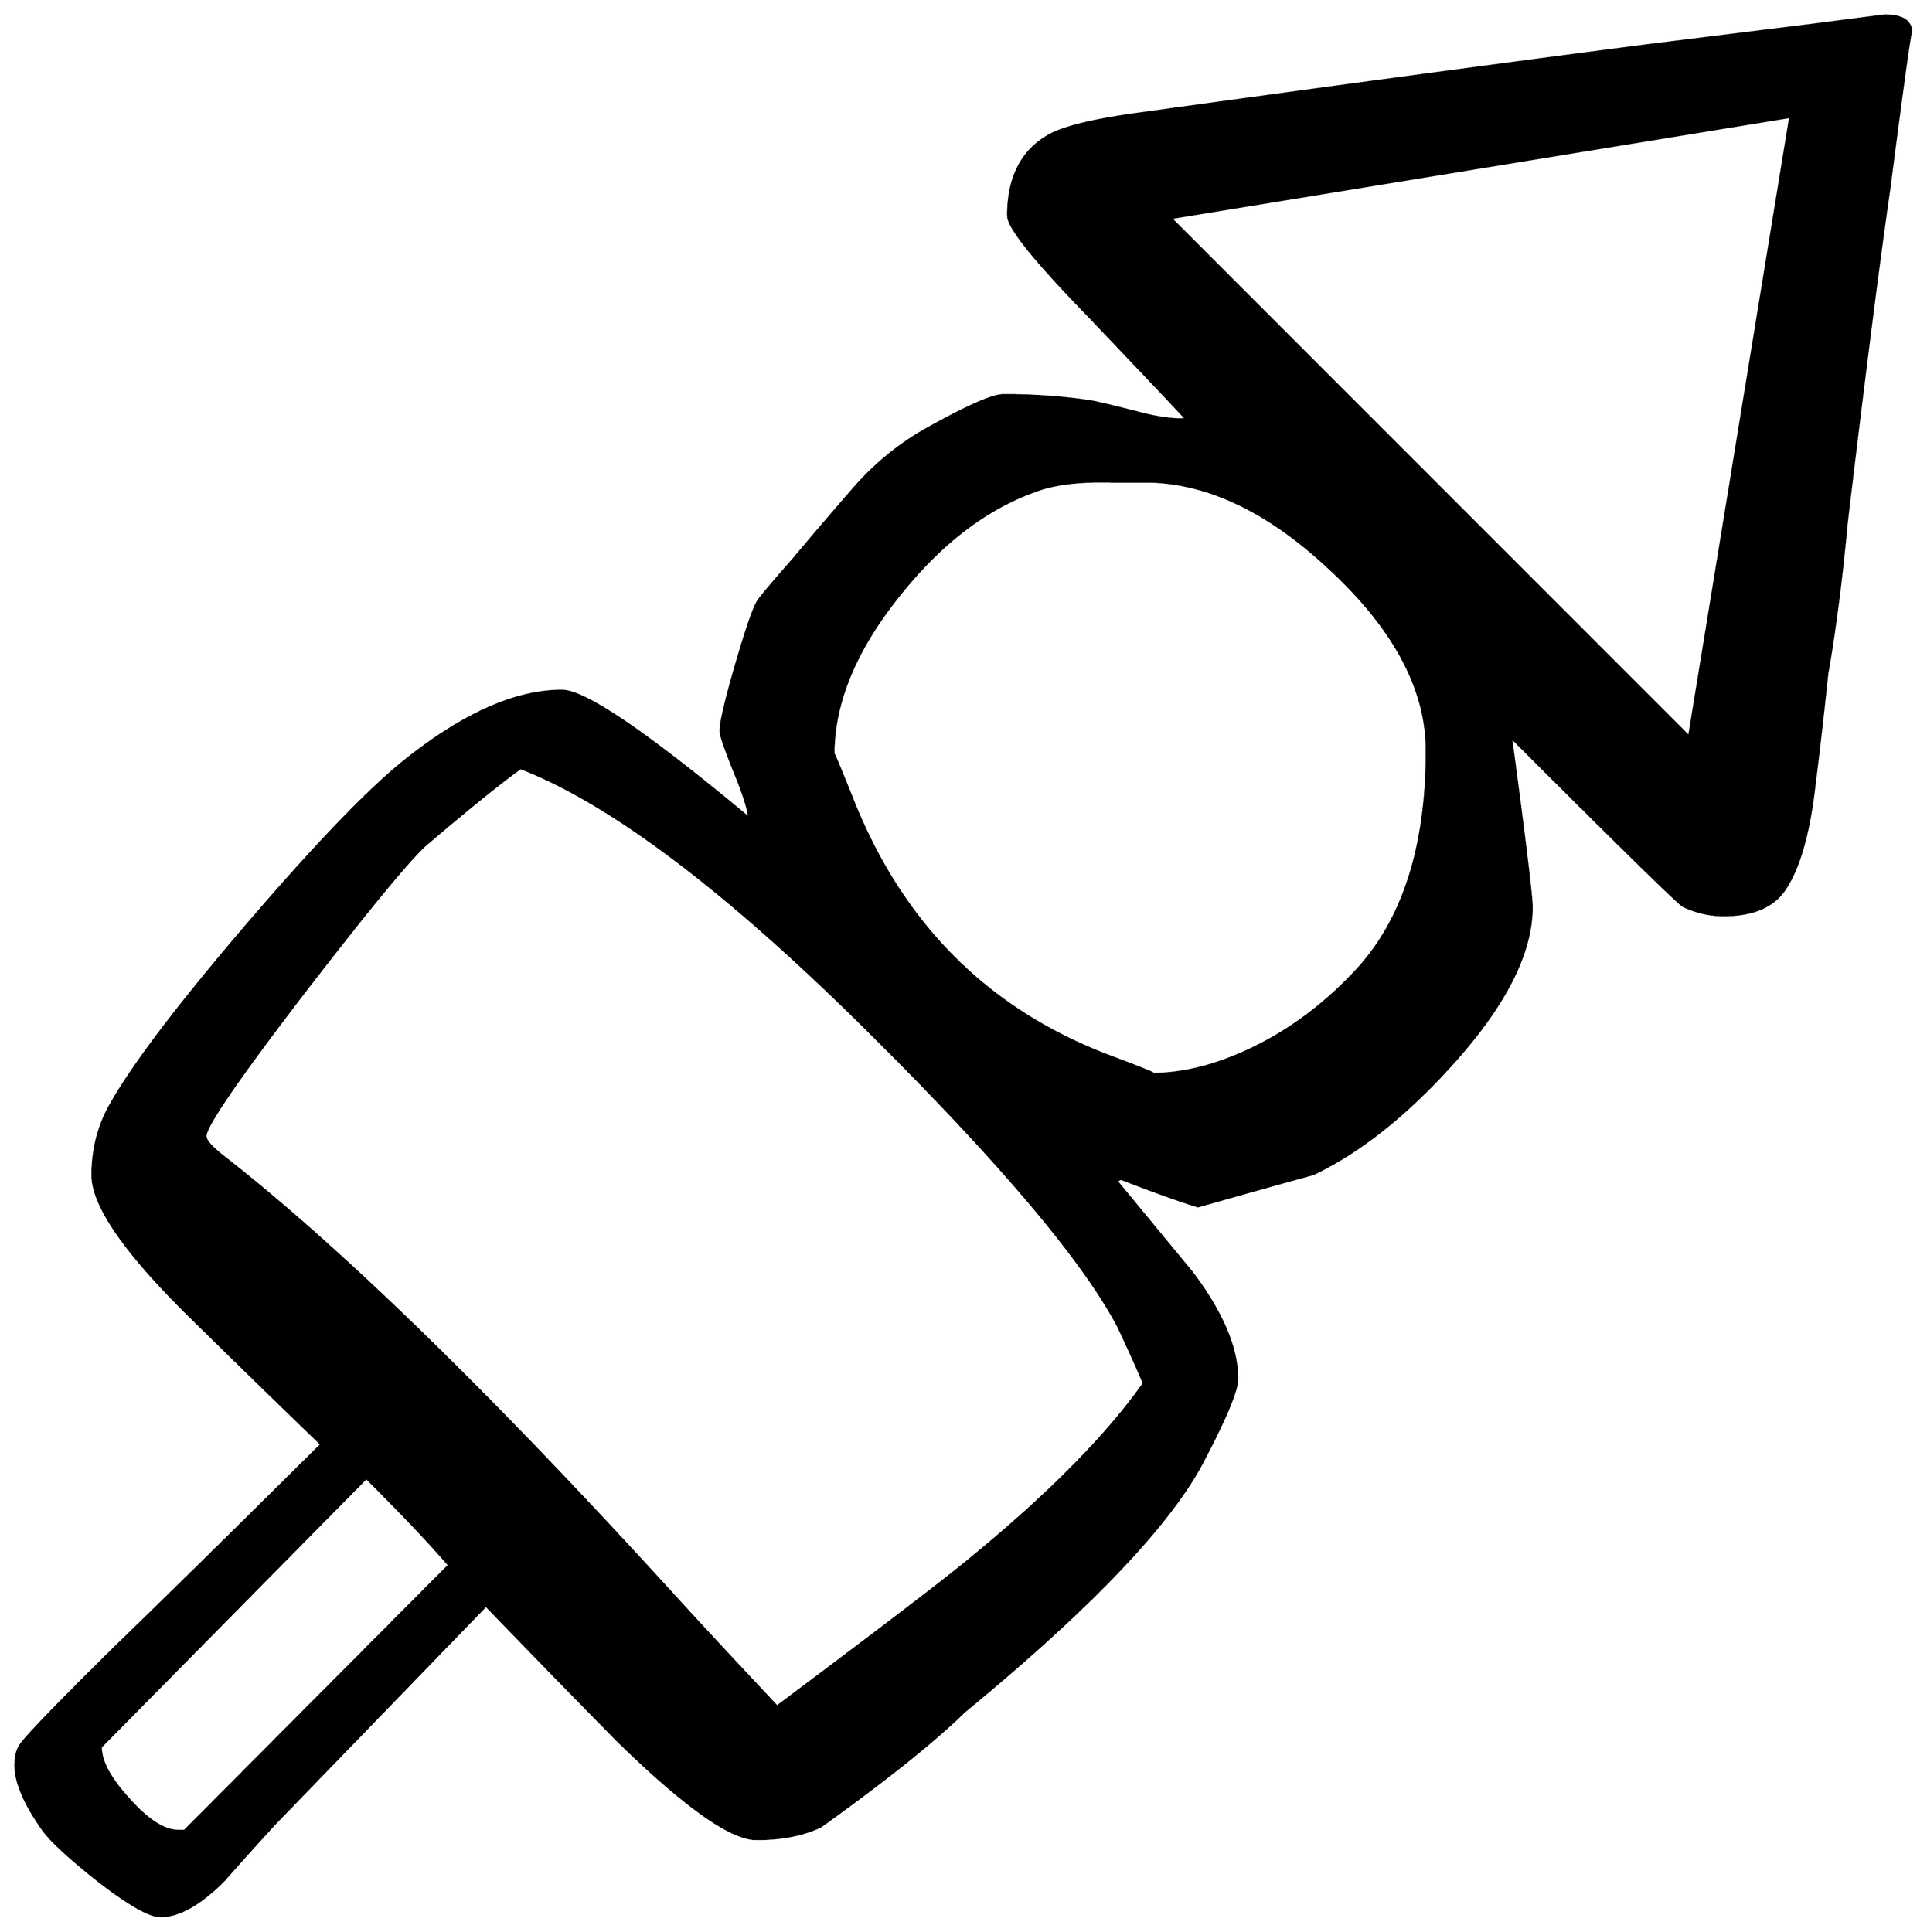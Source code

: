 


\begin{tikzpicture}[y=0.80pt, x=0.80pt, yscale=-1.0, xscale=1.0, inner sep=0pt, outer sep=0pt]
\begin{scope}[shift={(100.0,1697.0)},nonzero rule]
  \path[draw=.,fill=.,line width=1.600pt] (1730.0,-1384.0) ..
    controls (1730.0,-1392.0) and (1723.667,-1347.0) ..
    (1711.0,-1249.0) .. controls (1701.667,-1184.333) and
    (1689.333,-1087.667) .. (1674.0,-959.0) .. controls
    (1669.333,-909.0) and (1663.667,-865.0) .. (1657.0,-827.0) ..
    controls (1653.667,-795.0) and (1650.0,-763.0) ..
    (1646.0,-731.0) .. controls (1641.333,-689.667) and
    (1633.0,-659.667) .. (1621.0,-641.0) .. controls
    (1611.0,-625.0) and (1593.0,-617.0) .. (1567.0,-617.0) ..
    controls (1555.0,-617.0) and (1543.333,-619.667) ..
    (1532.0,-625.0) .. controls (1527.333,-627.667) and
    (1477.333,-676.667) .. (1382.0,-772.0) .. controls
    (1394.0,-682.667) and (1400.0,-633.333) .. (1400.0,-624.0) ..
    controls (1400.0,-584.667) and (1377.333,-539.667) ..
    (1332.0,-489.0) .. controls (1291.333,-443.667) and
    (1250.667,-411.333) .. (1210.0,-392.0) .. controls
    (1188.0,-386.0) and (1154.667,-376.667) .. (1110.0,-364.0) ..
    controls (1094.667,-368.667) and (1072.333,-376.667) ..
    (1043.0,-388.0) -- (1039.0,-386.0) .. controls
    (1061.0,-359.333) and (1083.0,-332.667) .. (1105.0,-306.0) ..
    controls (1131.0,-271.333) and (1144.0,-240.667) ..
    (1144.0,-214.0) .. controls (1144.0,-204.0) and
    (1134.0,-180.0) .. (1114.0,-142.0) .. controls
    (1085.333,-87.333) and (1016.333,-15.0) .. (907.0,75.0) ..
    controls (880.333,101.0) and (838.667,134.333) .. (782.0,175.0) ..
    controls (766.667,182.333) and (748.0,186.0) .. (726.0,186.0) ..
    controls (704.0,186.0) and (663.667,157.333) .. (605.0,100.0) ..
    controls (567.0,61.333) and (529.0,22.333) .. (491.0,-17.0) ..
    controls (450.333,25.0) and (389.333,88.0) .. (308.0,172.0) ..
    controls (292.667,188.667) and (277.667,205.333) .. (263.0,222.0) ..
    controls (242.333,242.667) and (224.0,253.0) .. (208.0,253.0) ..
    controls (198.667,253.0) and (181.0,243.0) .. (155.0,223.0) ..
    controls (129.667,203.0) and (113.333,188.0) .. (106.0,178.0) ..
    controls (90.0,155.333) and (82.0,136.667) .. (82.0,122.0) ..
    controls (82.0,114.667) and (83.333,109.0) .. (86.0,105.0) ..
    controls (90.0,98.333) and (117.667,69.667) .. (169.0,19.0) ..
    controls (209.0,-19.667) and (268.667,-78.333) .. (348.0,-157.0)
    .. controls (309.333,-194.333) and (270.667,-232.0) ..
    (232.0,-270.0) .. controls (176.667,-324.667) and (149.0,-365.0)
    .. (149.0,-391.0) .. controls (149.0,-413.0) and
    (154.0,-433.0) .. (164.0,-451.0) .. controls (183.333,-485.667)
    and (222.667,-537.667) .. (282.0,-607.0) .. controls
    (341.333,-676.333) and (387.0,-724.0) .. (419.0,-750.0) ..
    controls (470.333,-791.333) and (516.333,-812.0) .. (557.0,-812.0)
    .. controls (577.0,-812.0) and (631.333,-775.0) ..
    (720.0,-701.0) .. controls (719.333,-709.0) and (715.0,-722.667)
    .. (707.0,-742.0) .. controls (699.0,-762.0) and
    (695.0,-773.667) .. (695.0,-777.0) .. controls (695.0,-784.333)
    and (699.333,-803.0) .. (708.0,-833.0) .. controls
    (716.667,-863.0) and (723.0,-881.667) .. (727.0,-889.0) ..
    controls (728.333,-891.667) and (738.667,-904.0) .. (758.0,-926.0)
    .. controls (775.333,-946.667) and (793.0,-967.333) ..
    (811.0,-988.0) .. controls (829.667,-1009.333) and
    (851.0,-1026.667) .. (875.0,-1040.0) .. controls
    (909.667,-1059.333) and (931.667,-1069.0) .. (941.0,-1069.0) ..
    controls (966.333,-1069.0) and (990.667,-1067.333) ..
    (1014.0,-1064.0) .. controls (1019.333,-1063.333) and
    (1033.667,-1060.0) .. (1057.0,-1054.0) .. controls
    (1074.333,-1049.333) and (1088.667,-1047.333) .. (1100.0,-1048.0) ..
    controls (1097.333,-1051.333) and (1068.667,-1081.667) ..
    (1014.0,-1139.0) .. controls (968.0,-1186.333) and
    (945.0,-1215.0) .. (945.0,-1225.0) .. controls
    (945.0,-1258.333) and (957.0,-1281.667) .. (981.0,-1295.0) ..
    controls (994.333,-1302.333) and (1021.0,-1308.667) ..
    (1061.0,-1314.0) .. controls (1225.0,-1336.667) and
    (1371.333,-1356.333) .. (1500.0,-1373.0) -- (1645.0,-1391.0) ..
    controls (1686.333,-1396.333) and (1707.0,-1399.0) ..
    (1707.0,-1399.0) .. controls (1722.333,-1399.0) and
    (1730.0,-1394.0) .. (1730.0,-1384.0) --
    cycle(1625.0,-1311.0) -- (1086.0,-1223.0) -- (1537.0,-772.0)
    -- (1625.0,-1311.0) -- cycle(1309.0,-760.0) .. controls
    (1309.0,-812.667) and (1281.667,-864.667) .. (1227.0,-916.0) ..
    controls (1173.0,-967.333) and (1119.333,-993.333) ..
    (1066.0,-994.0) -- (1034.0,-994.0) .. controls
    (1006.667,-994.667) and (985.0,-992.0) .. (969.0,-986.0) ..
    controls (925.667,-970.667) and (886.0,-940.333) .. (850.0,-895.0)
    .. controls (812.0,-847.667) and (793.0,-801.667) ..
    (793.0,-757.0) .. controls (793.0,-758.333) and (798.333,-745.667)
    .. (809.0,-719.0) .. controls (852.333,-609.0) and
    (927.333,-534.0) .. (1034.0,-494.0) .. controls
    (1060.667,-484.0) and (1073.0,-479.0) .. (1071.0,-479.0) ..
    controls (1094.333,-479.0) and (1119.333,-484.667) ..
    (1146.0,-496.0) .. controls (1183.333,-512.0) and
    (1217.0,-536.0) .. (1247.0,-568.0) .. controls
    (1288.333,-612.0) and (1309.0,-676.0) .. (1309.0,-760.0) --
    cycle(1063.0,-210.0) .. controls (1058.333,-221.333) and
    (1051.0,-237.667) .. (1041.0,-259.0) .. controls
    (1011.0,-316.333) and (939.333,-401.333) .. (826.0,-514.0) ..
    controls (702.0,-637.333) and (600.333,-714.333) .. (521.0,-745.0)
    .. controls (501.667,-731.0) and (473.667,-708.333) ..
    (437.0,-677.0) .. controls (421.0,-661.667) and (386.0,-619.0)
    .. (332.0,-549.0) .. controls (275.333,-475.0) and
    (247.0,-433.667) .. (247.0,-425.0) .. controls (247.0,-421.0)
    and (252.667,-414.667) .. (264.0,-406.0) .. controls
    (365.333,-326.667) and (495.0,-200.333) .. (653.0,-27.0) ..
    controls (673.0,-5.0) and (703.333,27.667) .. (744.0,71.0) ..
    controls (836.667,1.667) and (893.333,-41.667) .. (914.0,-59.0) ..
    controls (981.333,-114.333) and (1031.0,-164.667) ..
    (1063.0,-210.0) -- cycle(459.0,-52.0) .. controls
    (443.667,-70.0) and (419.667,-95.333) .. (387.0,-128.0) --
    (156.0,106.0) .. controls (156.0,118.667) and (164.333,134.0) ..
    (181.0,152.0) .. controls (197.667,170.667) and (212.333,179.667) ..
    (225.0,179.0) -- (229.0,179.0) -- (459.0,-52.0) -- cycle;
\end{scope}

\end{tikzpicture}

